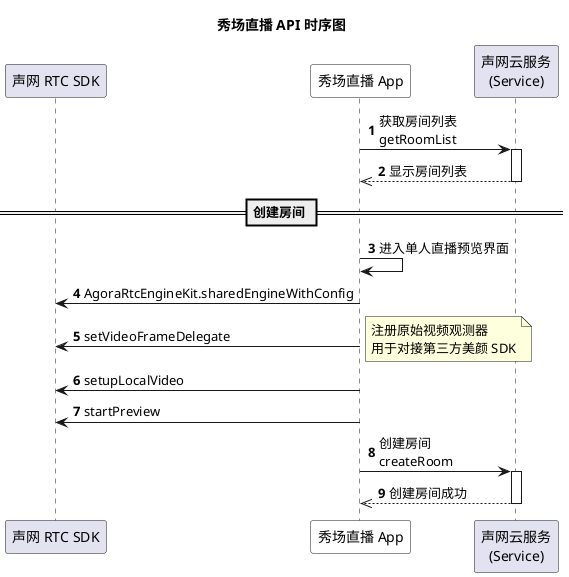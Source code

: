 @startuml
autonumber
title 秀场直播 API 时序图
participant "声网 RTC SDK" as sdk
participant "秀场直播 App" as app #White
participant "声网云服务\n(Service)" as service
app -> service: 获取房间列表 \ngetRoomList
activate service
service -->> app: 显示房间列表
deactivate service
== 创建房间 ==
app -> app: 进入单人直播预览界面
app -> sdk: AgoraRtcEngineKit.sharedEngineWithConfig
app -> sdk: setVideoFrameDelegate
note right
注册原始视频观测器
用于对接第三方美颜 SDK
end note
app -> sdk: setupLocalVideo
app -> sdk: startPreview
app -> service: 创建房间 \ncreateRoom
activate service
service -->> app: 创建房间成功
deactivate service
@enduml